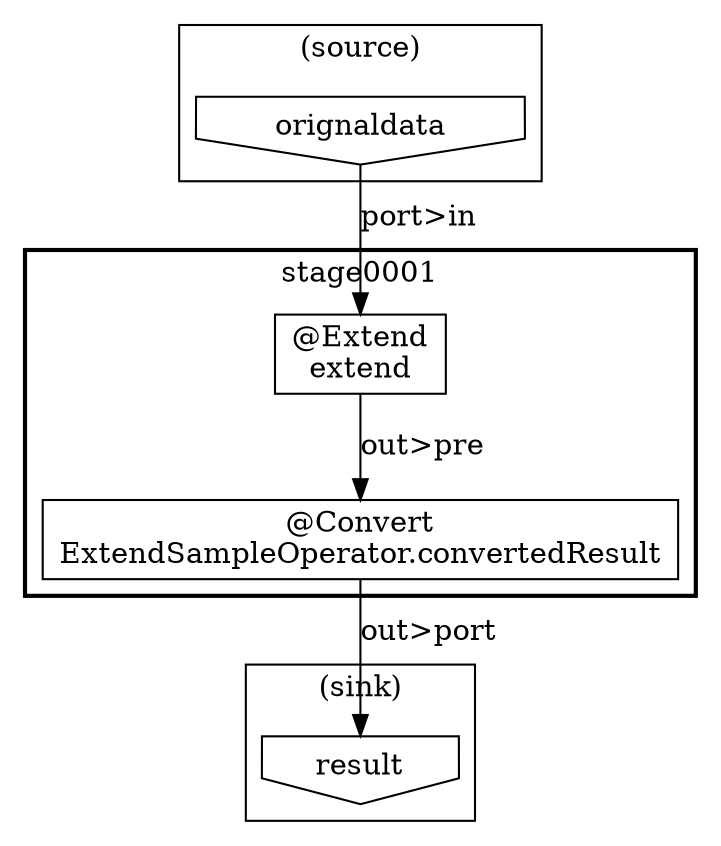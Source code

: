 digraph {
    subgraph "cluster_09d8aa17-bae7-4884-b67a-b226d1103e93" {
        label = "(source)";
        "2d04bbd2-71e7-4e68-94e5-61f2d964c62e" [shape=invhouse, label="orignaldata"];
    }
    subgraph "cluster_bafdb30e-8436-4450-a487-0bfbb6b6f194" {
        label = "(sink)";
        "a02bb79e-95b1-457b-9d7f-3f085587f81c" [shape=invhouse, label="result"];
    }
    subgraph "cluster_95ff3be3-c72d-4e46-9cb2-bdb7ba9dfe3e" {
        label = "stage0001";
        style = bold;
        "1648efac-3b67-4e6c-b334-bff90880d765" [shape=box, label="@Extend\nextend"];
        "7cf1e2d6-0ab7-4bd1-9837-6322d5cddd81" [shape=box, label="@Convert\nExtendSampleOperator.convertedResult"];
    }
    "2d04bbd2-71e7-4e68-94e5-61f2d964c62e" -> "1648efac-3b67-4e6c-b334-bff90880d765" [label="port>in"];
    "7cf1e2d6-0ab7-4bd1-9837-6322d5cddd81" -> "a02bb79e-95b1-457b-9d7f-3f085587f81c" [label="out>port"];
    "1648efac-3b67-4e6c-b334-bff90880d765" -> "7cf1e2d6-0ab7-4bd1-9837-6322d5cddd81" [label="out>pre"];
}

